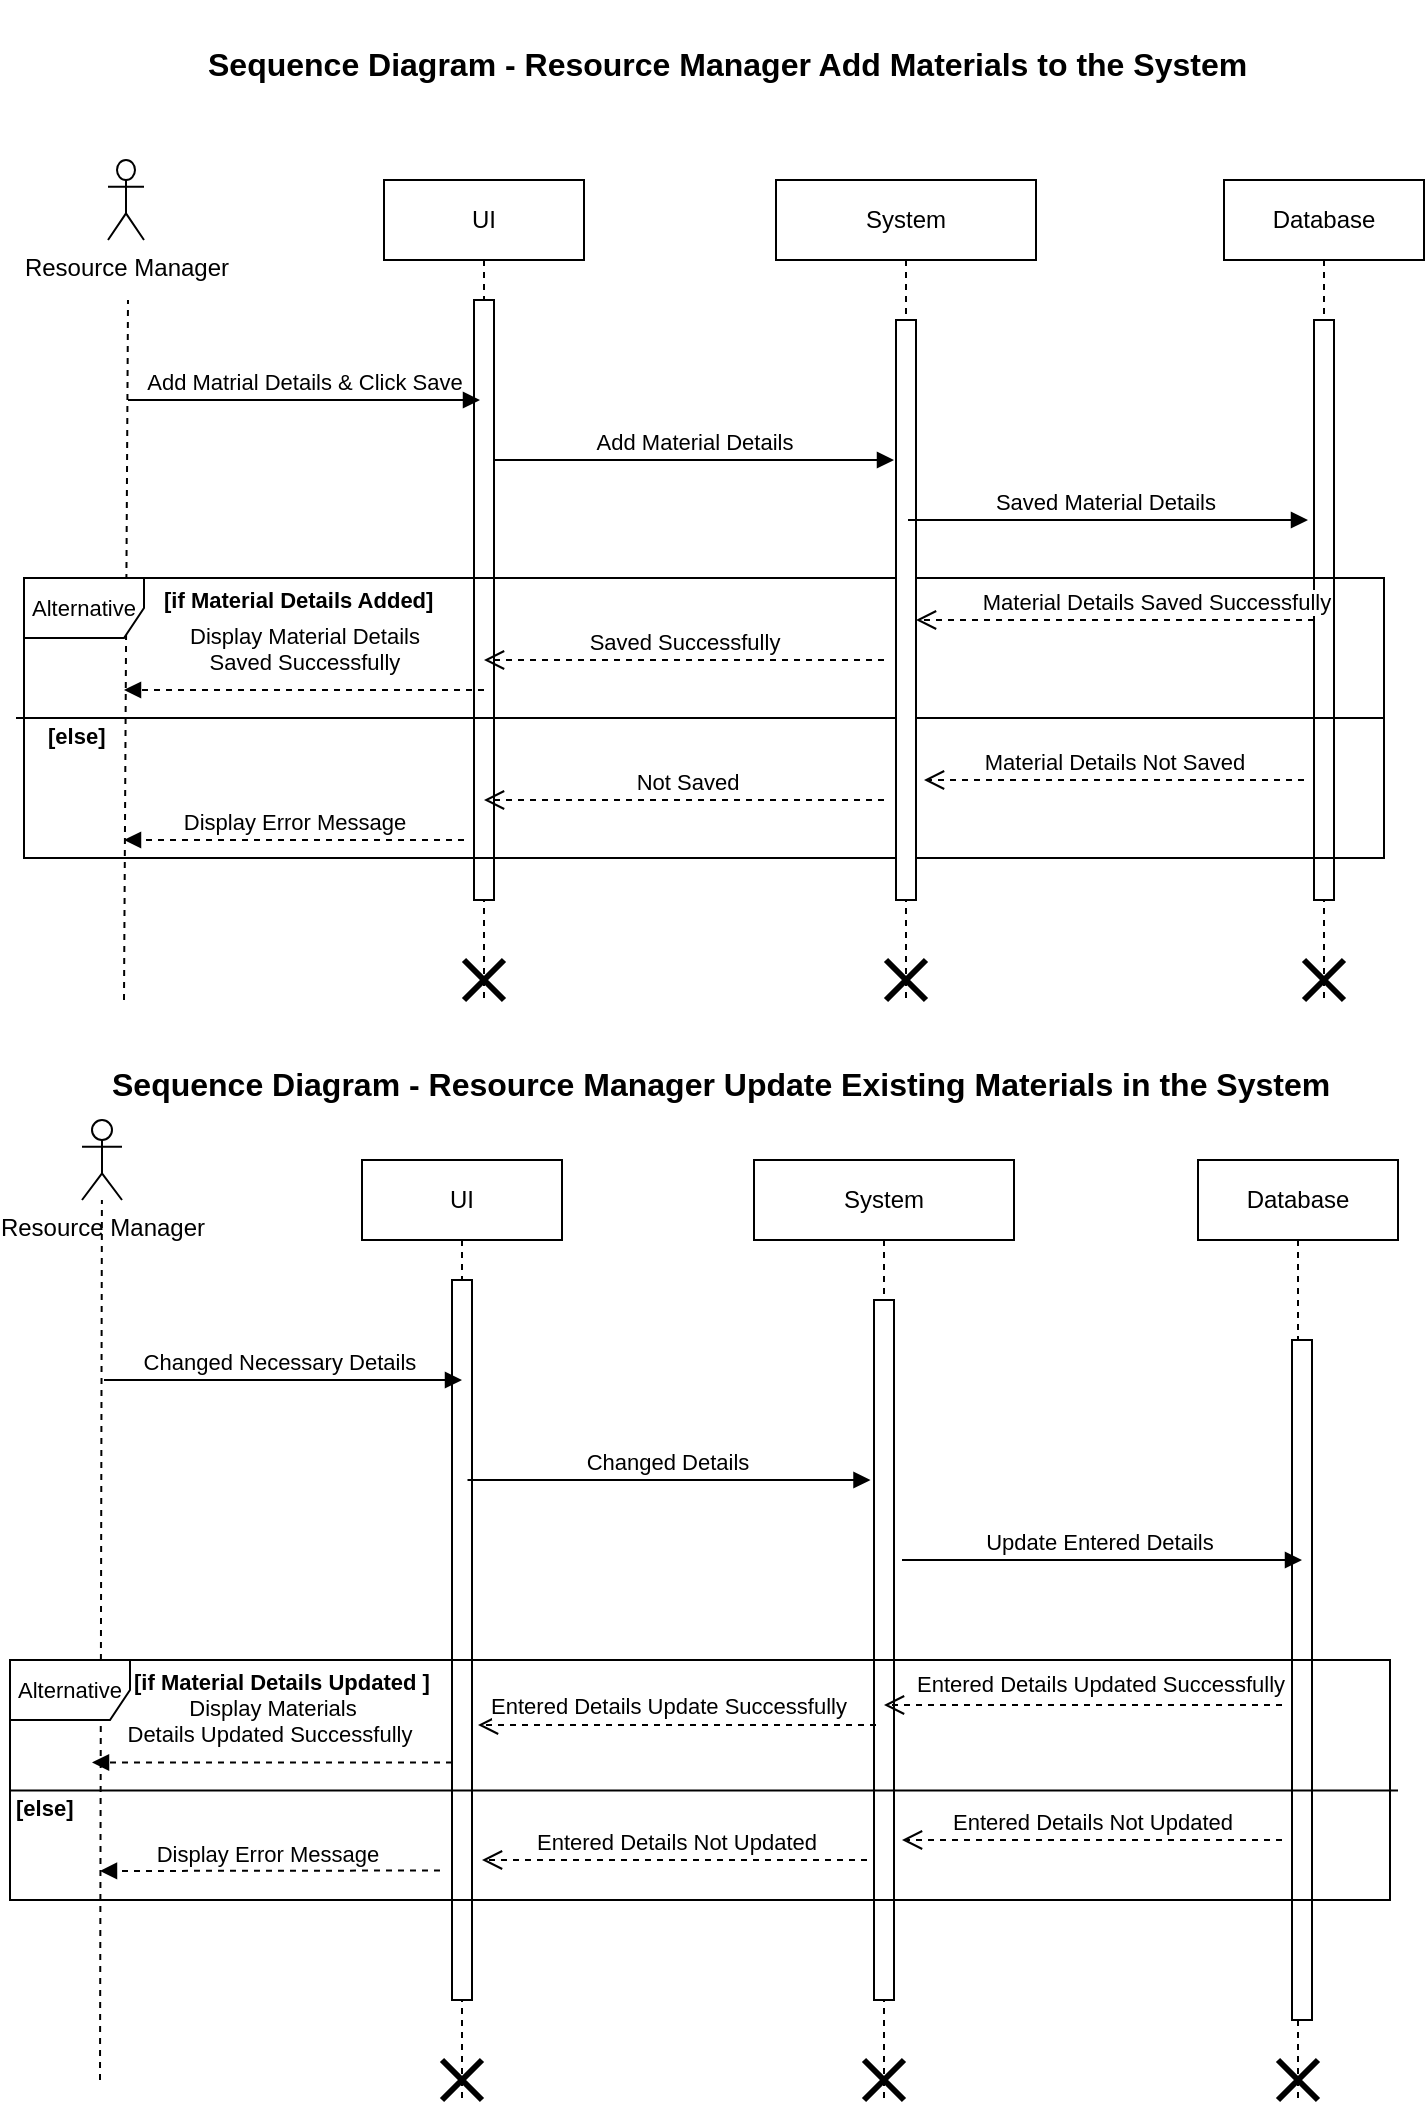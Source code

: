 <mxfile version="23.1.2" type="device" pages="3">
  <diagram id="kVXEcTwCpZRiXw2DHqvi" name="1">
    <mxGraphModel dx="1032" dy="580" grid="1" gridSize="10" guides="1" tooltips="1" connect="1" arrows="1" fold="1" page="1" pageScale="1" pageWidth="827" pageHeight="1169" math="0" shadow="0">
      <root>
        <mxCell id="0" />
        <mxCell id="1" parent="0" />
        <mxCell id="VRnNremDBHeNMVHFMF0Y-1" value="&lt;font style=&quot;font-size: 12px;&quot;&gt;UI&lt;/font&gt;" style="shape=umlLifeline;perimeter=lifelinePerimeter;whiteSpace=wrap;html=1;container=0;dropTarget=0;collapsible=0;recursiveResize=0;outlineConnect=0;portConstraint=eastwest;newEdgeStyle={&quot;edgeStyle&quot;:&quot;elbowEdgeStyle&quot;,&quot;elbow&quot;:&quot;vertical&quot;,&quot;curved&quot;:0,&quot;rounded&quot;:0};fontSize=11;" parent="1" vertex="1">
          <mxGeometry x="248" y="110" width="100" height="410" as="geometry" />
        </mxCell>
        <mxCell id="VRnNremDBHeNMVHFMF0Y-2" value="" style="html=1;points=[];perimeter=orthogonalPerimeter;outlineConnect=0;targetShapes=umlLifeline;portConstraint=eastwest;newEdgeStyle={&quot;edgeStyle&quot;:&quot;elbowEdgeStyle&quot;,&quot;elbow&quot;:&quot;vertical&quot;,&quot;curved&quot;:0,&quot;rounded&quot;:0};fontSize=11;" parent="VRnNremDBHeNMVHFMF0Y-1" vertex="1">
          <mxGeometry x="45" y="60" width="10" height="300" as="geometry" />
        </mxCell>
        <mxCell id="VRnNremDBHeNMVHFMF0Y-3" value="" style="shape=umlDestroy;whiteSpace=wrap;html=1;strokeWidth=3;targetShapes=umlLifeline;fontSize=11;" parent="VRnNremDBHeNMVHFMF0Y-1" vertex="1">
          <mxGeometry x="40" y="390" width="20" height="20" as="geometry" />
        </mxCell>
        <mxCell id="VRnNremDBHeNMVHFMF0Y-4" value="Database" style="shape=umlLifeline;perimeter=lifelinePerimeter;whiteSpace=wrap;html=1;container=0;dropTarget=0;collapsible=0;recursiveResize=0;outlineConnect=0;portConstraint=eastwest;newEdgeStyle={&quot;edgeStyle&quot;:&quot;elbowEdgeStyle&quot;,&quot;elbow&quot;:&quot;vertical&quot;,&quot;curved&quot;:0,&quot;rounded&quot;:0};fontSize=12;" parent="1" vertex="1">
          <mxGeometry x="668" y="110" width="100" height="410" as="geometry" />
        </mxCell>
        <mxCell id="VRnNremDBHeNMVHFMF0Y-5" value="" style="html=1;points=[];perimeter=orthogonalPerimeter;outlineConnect=0;targetShapes=umlLifeline;portConstraint=eastwest;newEdgeStyle={&quot;edgeStyle&quot;:&quot;elbowEdgeStyle&quot;,&quot;elbow&quot;:&quot;vertical&quot;,&quot;curved&quot;:0,&quot;rounded&quot;:0};fontSize=11;" parent="VRnNremDBHeNMVHFMF0Y-4" vertex="1">
          <mxGeometry x="45" y="70" width="10" height="290" as="geometry" />
        </mxCell>
        <mxCell id="VRnNremDBHeNMVHFMF0Y-6" value="" style="shape=umlDestroy;whiteSpace=wrap;html=1;strokeWidth=3;targetShapes=umlLifeline;fontSize=11;" parent="VRnNremDBHeNMVHFMF0Y-4" vertex="1">
          <mxGeometry x="40" y="390" width="20" height="20" as="geometry" />
        </mxCell>
        <mxCell id="VRnNremDBHeNMVHFMF0Y-7" value="Material Details Not Saved" style="html=1;verticalAlign=bottom;endArrow=open;dashed=1;endSize=8;edgeStyle=elbowEdgeStyle;elbow=vertical;curved=0;rounded=0;fontSize=11;" parent="1" edge="1">
          <mxGeometry x="-0.001" relative="1" as="geometry">
            <mxPoint x="518" y="410" as="targetPoint" />
            <Array as="points">
              <mxPoint x="568" y="410" />
              <mxPoint x="658" y="480" />
              <mxPoint x="638" y="470" />
              <mxPoint x="618" y="460" />
              <mxPoint x="598" y="450" />
              <mxPoint x="613" y="430" />
            </Array>
            <mxPoint as="offset" />
            <mxPoint x="708" y="410" as="sourcePoint" />
          </mxGeometry>
        </mxCell>
        <mxCell id="VRnNremDBHeNMVHFMF0Y-8" value="Material Details Saved Successfully" style="html=1;verticalAlign=bottom;endArrow=open;dashed=1;endSize=8;edgeStyle=elbowEdgeStyle;elbow=vertical;curved=0;rounded=0;fontSize=11;" parent="1" source="VRnNremDBHeNMVHFMF0Y-5" target="VRnNremDBHeNMVHFMF0Y-18" edge="1">
          <mxGeometry x="-0.206" relative="1" as="geometry">
            <mxPoint x="508" y="330" as="targetPoint" />
            <Array as="points">
              <mxPoint x="568" y="330" />
              <mxPoint x="608" y="370" />
              <mxPoint x="588" y="360" />
              <mxPoint x="598" y="360" />
            </Array>
            <mxPoint x="683" y="330" as="sourcePoint" />
            <mxPoint as="offset" />
          </mxGeometry>
        </mxCell>
        <mxCell id="VRnNremDBHeNMVHFMF0Y-9" value="" style="endArrow=none;dashed=1;html=1;rounded=0;fontSize=11;" parent="1" edge="1">
          <mxGeometry width="50" height="50" relative="1" as="geometry">
            <mxPoint x="118" y="520" as="sourcePoint" />
            <mxPoint x="120" y="170" as="targetPoint" />
          </mxGeometry>
        </mxCell>
        <mxCell id="VRnNremDBHeNMVHFMF0Y-10" value="Alternative" style="shape=umlFrame;whiteSpace=wrap;html=1;pointerEvents=0;fontSize=11;" parent="1" vertex="1">
          <mxGeometry x="68" y="309" width="680" height="140" as="geometry" />
        </mxCell>
        <mxCell id="VRnNremDBHeNMVHFMF0Y-11" value="" style="line;strokeWidth=1;fillColor=none;align=left;verticalAlign=middle;spacingTop=-1;spacingLeft=3;spacingRight=3;rotatable=0;labelPosition=right;points=[];portConstraint=eastwest;strokeColor=inherit;fontSize=11;" parent="1" vertex="1">
          <mxGeometry x="64" y="375" width="684" height="8" as="geometry" />
        </mxCell>
        <mxCell id="VRnNremDBHeNMVHFMF0Y-12" value="Display Material Details&lt;br style=&quot;font-size: 11px;&quot;&gt;Saved Successfully" style="html=1;verticalAlign=bottom;endArrow=block;edgeStyle=elbowEdgeStyle;elbow=vertical;curved=0;rounded=0;dashed=1;fontSize=11;" parent="1" edge="1">
          <mxGeometry y="-5" width="80" relative="1" as="geometry">
            <mxPoint x="298" y="365" as="sourcePoint" />
            <mxPoint x="118" y="365" as="targetPoint" />
            <Array as="points">
              <mxPoint x="223" y="365" />
            </Array>
            <mxPoint as="offset" />
          </mxGeometry>
        </mxCell>
        <mxCell id="VRnNremDBHeNMVHFMF0Y-13" value="Display Error Message" style="html=1;verticalAlign=bottom;endArrow=block;edgeStyle=elbowEdgeStyle;elbow=vertical;curved=0;rounded=0;dashed=1;fontSize=11;" parent="1" edge="1">
          <mxGeometry width="80" relative="1" as="geometry">
            <mxPoint x="288" y="440" as="sourcePoint" />
            <mxPoint x="118" y="440" as="targetPoint" />
            <mxPoint as="offset" />
          </mxGeometry>
        </mxCell>
        <mxCell id="VRnNremDBHeNMVHFMF0Y-14" value="&lt;b style=&quot;font-size: 11px;&quot;&gt;[if&amp;nbsp;&lt;/b&gt;&lt;span style=&quot;font-size: 11px;&quot;&gt;&lt;b style=&quot;font-size: 11px;&quot;&gt;Material&lt;/b&gt;&lt;/span&gt;&lt;b style=&quot;font-size: 11px;&quot;&gt;&amp;nbsp;Details Added]&lt;/b&gt;" style="text;html=1;strokeColor=none;fillColor=none;align=left;verticalAlign=middle;whiteSpace=wrap;rounded=0;fontSize=11;" parent="1" vertex="1">
          <mxGeometry x="136" y="308.75" width="154" height="22.5" as="geometry" />
        </mxCell>
        <mxCell id="VRnNremDBHeNMVHFMF0Y-15" value="&lt;font style=&quot;font-size: 11px;&quot;&gt;&lt;b style=&quot;font-size: 11px;&quot;&gt;[else]&lt;/b&gt;&lt;/font&gt;" style="text;html=1;strokeColor=none;fillColor=none;align=left;verticalAlign=middle;whiteSpace=wrap;rounded=0;fontSize=11;" parent="1" vertex="1">
          <mxGeometry x="78" y="383" width="80" height="10" as="geometry" />
        </mxCell>
        <mxCell id="VRnNremDBHeNMVHFMF0Y-16" value="&lt;font style=&quot;font-size: 12px;&quot;&gt;Resource Manager&lt;/font&gt;" style="shape=umlActor;verticalLabelPosition=bottom;verticalAlign=top;html=1;outlineConnect=0;fontSize=11;" parent="1" vertex="1">
          <mxGeometry x="110" y="100" width="18" height="40" as="geometry" />
        </mxCell>
        <mxCell id="VRnNremDBHeNMVHFMF0Y-17" value="&lt;font style=&quot;font-size: 12px;&quot;&gt;System&lt;/font&gt;" style="shape=umlLifeline;perimeter=lifelinePerimeter;whiteSpace=wrap;html=1;container=0;dropTarget=0;collapsible=0;recursiveResize=0;outlineConnect=0;portConstraint=eastwest;newEdgeStyle={&quot;edgeStyle&quot;:&quot;elbowEdgeStyle&quot;,&quot;elbow&quot;:&quot;vertical&quot;,&quot;curved&quot;:0,&quot;rounded&quot;:0};size=40;fontSize=11;" parent="1" vertex="1">
          <mxGeometry x="444" y="110" width="130" height="410" as="geometry" />
        </mxCell>
        <mxCell id="VRnNremDBHeNMVHFMF0Y-18" value="" style="html=1;points=[];perimeter=orthogonalPerimeter;outlineConnect=0;targetShapes=umlLifeline;portConstraint=eastwest;newEdgeStyle={&quot;edgeStyle&quot;:&quot;elbowEdgeStyle&quot;,&quot;elbow&quot;:&quot;vertical&quot;,&quot;curved&quot;:0,&quot;rounded&quot;:0};fontSize=11;" parent="VRnNremDBHeNMVHFMF0Y-17" vertex="1">
          <mxGeometry x="60" y="70" width="10" height="290" as="geometry" />
        </mxCell>
        <mxCell id="VRnNremDBHeNMVHFMF0Y-19" value="" style="shape=umlDestroy;whiteSpace=wrap;html=1;strokeWidth=3;targetShapes=umlLifeline;fontSize=11;" parent="VRnNremDBHeNMVHFMF0Y-17" vertex="1">
          <mxGeometry x="55" y="390" width="20" height="20" as="geometry" />
        </mxCell>
        <mxCell id="VRnNremDBHeNMVHFMF0Y-20" value="Saved Successfully" style="html=1;verticalAlign=bottom;endArrow=open;dashed=1;endSize=8;edgeStyle=elbowEdgeStyle;elbow=vertical;curved=0;rounded=0;fontSize=11;" parent="1" edge="1">
          <mxGeometry relative="1" as="geometry">
            <mxPoint x="298" y="350" as="targetPoint" />
            <Array as="points">
              <mxPoint x="363" y="350" />
              <mxPoint x="403" y="390" />
              <mxPoint x="383" y="380" />
              <mxPoint x="393" y="380" />
            </Array>
            <mxPoint x="498" y="350" as="sourcePoint" />
          </mxGeometry>
        </mxCell>
        <mxCell id="VRnNremDBHeNMVHFMF0Y-21" value="&amp;nbsp;Not Saved" style="html=1;verticalAlign=bottom;endArrow=open;dashed=1;endSize=8;edgeStyle=elbowEdgeStyle;elbow=vertical;curved=0;rounded=0;fontSize=11;" parent="1" edge="1">
          <mxGeometry relative="1" as="geometry">
            <mxPoint x="298" y="420" as="targetPoint" />
            <Array as="points">
              <mxPoint x="363" y="420" />
              <mxPoint x="403" y="460" />
              <mxPoint x="383" y="450" />
              <mxPoint x="393" y="450" />
            </Array>
            <mxPoint x="498" y="420" as="sourcePoint" />
          </mxGeometry>
        </mxCell>
        <mxCell id="VRnNremDBHeNMVHFMF0Y-25" value="Add Matrial Details &amp;amp; Click Save" style="html=1;verticalAlign=bottom;endArrow=block;edgeStyle=elbowEdgeStyle;elbow=vertical;curved=0;rounded=0;fontSize=11;" parent="1" edge="1">
          <mxGeometry width="80" relative="1" as="geometry">
            <mxPoint x="120" y="220" as="sourcePoint" />
            <mxPoint x="296" y="220" as="targetPoint" />
          </mxGeometry>
        </mxCell>
        <mxCell id="VRnNremDBHeNMVHFMF0Y-26" value="Add Material Details" style="html=1;verticalAlign=bottom;endArrow=block;edgeStyle=elbowEdgeStyle;elbow=vertical;curved=0;rounded=0;fontSize=11;" parent="1" edge="1">
          <mxGeometry width="80" relative="1" as="geometry">
            <mxPoint x="303" y="250" as="sourcePoint" />
            <mxPoint x="503" y="250" as="targetPoint" />
          </mxGeometry>
        </mxCell>
        <mxCell id="VRnNremDBHeNMVHFMF0Y-27" value="Saved Material Details&amp;nbsp;" style="html=1;verticalAlign=bottom;endArrow=block;edgeStyle=elbowEdgeStyle;elbow=vertical;curved=0;rounded=0;fontSize=11;" parent="1" edge="1">
          <mxGeometry width="80" relative="1" as="geometry">
            <mxPoint x="510" y="280" as="sourcePoint" />
            <mxPoint x="710" y="280" as="targetPoint" />
            <mxPoint as="offset" />
          </mxGeometry>
        </mxCell>
        <mxCell id="VRnNremDBHeNMVHFMF0Y-28" value="&lt;h2&gt;&lt;font style=&quot;font-size: 16px;&quot;&gt;Sequence Diagram - Resource Manager Add Materials to the System&amp;nbsp;&lt;/font&gt;&lt;/h2&gt;" style="text;whiteSpace=wrap;html=1;" parent="1" vertex="1">
          <mxGeometry x="158" y="20" width="549" height="40" as="geometry" />
        </mxCell>
        <mxCell id="VRnNremDBHeNMVHFMF0Y-29" value="UI" style="shape=umlLifeline;perimeter=lifelinePerimeter;whiteSpace=wrap;html=1;container=0;dropTarget=0;collapsible=0;recursiveResize=0;outlineConnect=0;portConstraint=eastwest;newEdgeStyle={&quot;edgeStyle&quot;:&quot;elbowEdgeStyle&quot;,&quot;elbow&quot;:&quot;vertical&quot;,&quot;curved&quot;:0,&quot;rounded&quot;:0};fontSize=12;" parent="1" vertex="1">
          <mxGeometry x="237" y="600" width="100" height="470" as="geometry" />
        </mxCell>
        <mxCell id="VRnNremDBHeNMVHFMF0Y-30" value="" style="html=1;points=[];perimeter=orthogonalPerimeter;outlineConnect=0;targetShapes=umlLifeline;portConstraint=eastwest;newEdgeStyle={&quot;edgeStyle&quot;:&quot;elbowEdgeStyle&quot;,&quot;elbow&quot;:&quot;vertical&quot;,&quot;curved&quot;:0,&quot;rounded&quot;:0};fontSize=11;" parent="VRnNremDBHeNMVHFMF0Y-29" vertex="1">
          <mxGeometry x="45" y="60" width="10" height="360" as="geometry" />
        </mxCell>
        <mxCell id="VRnNremDBHeNMVHFMF0Y-31" value="" style="shape=umlDestroy;whiteSpace=wrap;html=1;strokeWidth=3;targetShapes=umlLifeline;fontSize=11;" parent="VRnNremDBHeNMVHFMF0Y-29" vertex="1">
          <mxGeometry x="40" y="450" width="20" height="20" as="geometry" />
        </mxCell>
        <mxCell id="VRnNremDBHeNMVHFMF0Y-32" value="Database" style="shape=umlLifeline;perimeter=lifelinePerimeter;whiteSpace=wrap;html=1;container=0;dropTarget=0;collapsible=0;recursiveResize=0;outlineConnect=0;portConstraint=eastwest;newEdgeStyle={&quot;edgeStyle&quot;:&quot;elbowEdgeStyle&quot;,&quot;elbow&quot;:&quot;vertical&quot;,&quot;curved&quot;:0,&quot;rounded&quot;:0};fontSize=12;" parent="1" vertex="1">
          <mxGeometry x="655" y="600" width="100" height="470" as="geometry" />
        </mxCell>
        <mxCell id="VRnNremDBHeNMVHFMF0Y-33" value="" style="html=1;points=[];perimeter=orthogonalPerimeter;outlineConnect=0;targetShapes=umlLifeline;portConstraint=eastwest;newEdgeStyle={&quot;edgeStyle&quot;:&quot;elbowEdgeStyle&quot;,&quot;elbow&quot;:&quot;vertical&quot;,&quot;curved&quot;:0,&quot;rounded&quot;:0};fontSize=11;" parent="VRnNremDBHeNMVHFMF0Y-32" vertex="1">
          <mxGeometry x="47" y="90" width="10" height="340" as="geometry" />
        </mxCell>
        <mxCell id="VRnNremDBHeNMVHFMF0Y-34" value="" style="shape=umlDestroy;whiteSpace=wrap;html=1;strokeWidth=3;targetShapes=umlLifeline;fontSize=11;" parent="VRnNremDBHeNMVHFMF0Y-32" vertex="1">
          <mxGeometry x="40" y="450" width="20" height="20" as="geometry" />
        </mxCell>
        <mxCell id="VRnNremDBHeNMVHFMF0Y-35" value="" style="endArrow=none;dashed=1;html=1;rounded=0;fontSize=11;" parent="1" target="VRnNremDBHeNMVHFMF0Y-36" edge="1">
          <mxGeometry width="50" height="50" relative="1" as="geometry">
            <mxPoint x="106" y="1060" as="sourcePoint" />
            <mxPoint x="107" y="690" as="targetPoint" />
          </mxGeometry>
        </mxCell>
        <mxCell id="VRnNremDBHeNMVHFMF0Y-36" value="Resource Manager" style="shape=umlActor;verticalLabelPosition=bottom;verticalAlign=top;html=1;outlineConnect=0;fontSize=12;" parent="1" vertex="1">
          <mxGeometry x="97" y="580" width="20" height="40" as="geometry" />
        </mxCell>
        <mxCell id="VRnNremDBHeNMVHFMF0Y-37" value="System" style="shape=umlLifeline;perimeter=lifelinePerimeter;whiteSpace=wrap;html=1;container=0;dropTarget=0;collapsible=0;recursiveResize=0;outlineConnect=0;portConstraint=eastwest;newEdgeStyle={&quot;edgeStyle&quot;:&quot;elbowEdgeStyle&quot;,&quot;elbow&quot;:&quot;vertical&quot;,&quot;curved&quot;:0,&quot;rounded&quot;:0};size=40;fontSize=12;" parent="1" vertex="1">
          <mxGeometry x="433" y="600" width="130" height="470" as="geometry" />
        </mxCell>
        <mxCell id="VRnNremDBHeNMVHFMF0Y-38" value="" style="html=1;points=[];perimeter=orthogonalPerimeter;outlineConnect=0;targetShapes=umlLifeline;portConstraint=eastwest;newEdgeStyle={&quot;edgeStyle&quot;:&quot;elbowEdgeStyle&quot;,&quot;elbow&quot;:&quot;vertical&quot;,&quot;curved&quot;:0,&quot;rounded&quot;:0};fontSize=11;" parent="VRnNremDBHeNMVHFMF0Y-37" vertex="1">
          <mxGeometry x="60" y="70" width="10" height="350" as="geometry" />
        </mxCell>
        <mxCell id="VRnNremDBHeNMVHFMF0Y-39" value="" style="shape=umlDestroy;whiteSpace=wrap;html=1;strokeWidth=3;targetShapes=umlLifeline;fontSize=11;" parent="VRnNremDBHeNMVHFMF0Y-37" vertex="1">
          <mxGeometry x="55" y="450" width="20" height="20" as="geometry" />
        </mxCell>
        <mxCell id="VRnNremDBHeNMVHFMF0Y-57" value="Entered Details Not Updated" style="html=1;verticalAlign=bottom;endArrow=open;dashed=1;endSize=8;edgeStyle=elbowEdgeStyle;elbow=vertical;curved=0;rounded=0;fontSize=11;" parent="1" edge="1">
          <mxGeometry x="-0.001" relative="1" as="geometry">
            <mxPoint x="507" y="940" as="targetPoint" />
            <Array as="points">
              <mxPoint x="557" y="940" />
              <mxPoint x="647" y="1010" />
              <mxPoint x="627" y="1000" />
              <mxPoint x="607" y="990" />
              <mxPoint x="587" y="980" />
              <mxPoint x="602" y="960" />
            </Array>
            <mxPoint as="offset" />
            <mxPoint x="697" y="940" as="sourcePoint" />
          </mxGeometry>
        </mxCell>
        <mxCell id="VRnNremDBHeNMVHFMF0Y-58" value="" style="html=1;verticalAlign=bottom;endArrow=open;dashed=1;endSize=8;edgeStyle=elbowEdgeStyle;elbow=vertical;curved=0;rounded=0;fontSize=11;" parent="1" edge="1">
          <mxGeometry x="-0.206" relative="1" as="geometry">
            <mxPoint x="498" y="872.5" as="targetPoint" />
            <Array as="points">
              <mxPoint x="552" y="872.5" />
              <mxPoint x="592" y="912.5" />
              <mxPoint x="572" y="902.5" />
              <mxPoint x="582" y="902.5" />
            </Array>
            <mxPoint x="697" y="872.5" as="sourcePoint" />
            <mxPoint as="offset" />
          </mxGeometry>
        </mxCell>
        <mxCell id="VRnNremDBHeNMVHFMF0Y-59" value="Entered Details Updated Successfully" style="edgeLabel;html=1;align=center;verticalAlign=middle;resizable=0;points=[];fontSize=11;" parent="VRnNremDBHeNMVHFMF0Y-58" vertex="1" connectable="0">
          <mxGeometry x="-0.081" y="-3" relative="1" as="geometry">
            <mxPoint y="-8" as="offset" />
          </mxGeometry>
        </mxCell>
        <mxCell id="VRnNremDBHeNMVHFMF0Y-60" value="Alternative" style="shape=umlFrame;whiteSpace=wrap;html=1;pointerEvents=0;fontSize=11;" parent="1" vertex="1">
          <mxGeometry x="61" y="850" width="690" height="120" as="geometry" />
        </mxCell>
        <mxCell id="VRnNremDBHeNMVHFMF0Y-61" value="" style="line;strokeWidth=1;fillColor=none;align=left;verticalAlign=middle;spacingTop=-1;spacingLeft=3;spacingRight=3;rotatable=0;labelPosition=right;points=[];portConstraint=eastwest;strokeColor=inherit;fontSize=11;" parent="1" vertex="1">
          <mxGeometry x="61" y="911.25" width="694" height="8" as="geometry" />
        </mxCell>
        <mxCell id="VRnNremDBHeNMVHFMF0Y-62" value="Display Materials&lt;br style=&quot;font-size: 11px;&quot;&gt;Details Updated Successfully&amp;nbsp;" style="html=1;verticalAlign=bottom;endArrow=block;edgeStyle=elbowEdgeStyle;elbow=vertical;curved=0;rounded=0;dashed=1;fontSize=11;" parent="1" edge="1">
          <mxGeometry y="-5" width="80" relative="1" as="geometry">
            <mxPoint x="282" y="901.25" as="sourcePoint" />
            <mxPoint x="102" y="901.25" as="targetPoint" />
            <Array as="points">
              <mxPoint x="207" y="901.25" />
            </Array>
            <mxPoint as="offset" />
          </mxGeometry>
        </mxCell>
        <mxCell id="VRnNremDBHeNMVHFMF0Y-63" value="Display Error Message&amp;nbsp;" style="html=1;verticalAlign=bottom;endArrow=block;edgeStyle=elbowEdgeStyle;elbow=vertical;curved=0;rounded=0;dashed=1;fontSize=11;" parent="1" edge="1">
          <mxGeometry width="80" relative="1" as="geometry">
            <mxPoint x="276" y="955.25" as="sourcePoint" />
            <mxPoint x="106" y="955.25" as="targetPoint" />
            <mxPoint as="offset" />
          </mxGeometry>
        </mxCell>
        <mxCell id="VRnNremDBHeNMVHFMF0Y-64" value="&lt;span style=&quot;font-size: 11px;&quot;&gt;&lt;b style=&quot;font-size: 11px;&quot;&gt;[if Material Details Updated ]&lt;/b&gt;&lt;/span&gt;" style="text;html=1;strokeColor=none;fillColor=none;align=left;verticalAlign=middle;whiteSpace=wrap;rounded=0;fontSize=11;" parent="1" vertex="1">
          <mxGeometry x="121" y="850" width="169" height="22.5" as="geometry" />
        </mxCell>
        <mxCell id="VRnNremDBHeNMVHFMF0Y-65" value="&lt;font style=&quot;font-size: 11px;&quot;&gt;&lt;b style=&quot;font-size: 11px;&quot;&gt;[else]&lt;/b&gt;&lt;/font&gt;" style="text;html=1;strokeColor=none;fillColor=none;align=left;verticalAlign=middle;whiteSpace=wrap;rounded=0;fontSize=11;" parent="1" vertex="1">
          <mxGeometry x="62" y="919.25" width="80" height="10" as="geometry" />
        </mxCell>
        <mxCell id="VRnNremDBHeNMVHFMF0Y-66" value="Changed Necessary Details&amp;nbsp;" style="html=1;verticalAlign=bottom;endArrow=block;edgeStyle=elbowEdgeStyle;elbow=vertical;curved=0;rounded=0;fontSize=11;" parent="1" edge="1">
          <mxGeometry width="80" relative="1" as="geometry">
            <mxPoint x="109" y="710" as="sourcePoint" />
            <mxPoint x="287" y="710" as="targetPoint" />
            <Array as="points">
              <mxPoint x="108" y="710" />
            </Array>
          </mxGeometry>
        </mxCell>
        <mxCell id="VRnNremDBHeNMVHFMF0Y-67" value="Changed Details&amp;nbsp;" style="html=1;verticalAlign=bottom;endArrow=block;edgeStyle=elbowEdgeStyle;elbow=vertical;curved=0;rounded=0;fontSize=11;" parent="1" edge="1">
          <mxGeometry width="80" relative="1" as="geometry">
            <mxPoint x="289.75" y="760" as="sourcePoint" />
            <mxPoint x="491.25" y="760" as="targetPoint" />
            <Array as="points" />
          </mxGeometry>
        </mxCell>
        <mxCell id="VRnNremDBHeNMVHFMF0Y-68" value="Update Entered Details&amp;nbsp;" style="html=1;verticalAlign=bottom;endArrow=block;edgeStyle=elbowEdgeStyle;elbow=vertical;curved=0;rounded=0;fontSize=11;" parent="1" edge="1">
          <mxGeometry width="80" relative="1" as="geometry">
            <mxPoint x="507" y="800" as="sourcePoint" />
            <mxPoint x="707" y="800" as="targetPoint" />
            <Array as="points" />
          </mxGeometry>
        </mxCell>
        <mxCell id="VRnNremDBHeNMVHFMF0Y-69" value="" style="html=1;verticalAlign=bottom;endArrow=open;dashed=1;endSize=8;edgeStyle=elbowEdgeStyle;elbow=vertical;curved=0;rounded=0;fontSize=11;" parent="1" edge="1">
          <mxGeometry x="-0.206" relative="1" as="geometry">
            <mxPoint x="295" y="882.5" as="targetPoint" />
            <Array as="points">
              <mxPoint x="349" y="882.5" />
              <mxPoint x="389" y="922.5" />
              <mxPoint x="369" y="912.5" />
              <mxPoint x="379" y="912.5" />
            </Array>
            <mxPoint x="494" y="882.5" as="sourcePoint" />
            <mxPoint as="offset" />
          </mxGeometry>
        </mxCell>
        <mxCell id="VRnNremDBHeNMVHFMF0Y-70" value="Entered Details Update Successfully" style="edgeLabel;html=1;align=center;verticalAlign=middle;resizable=0;points=[];fontSize=11;" parent="VRnNremDBHeNMVHFMF0Y-69" vertex="1" connectable="0">
          <mxGeometry x="-0.081" y="-3" relative="1" as="geometry">
            <mxPoint x="-13" y="-7" as="offset" />
          </mxGeometry>
        </mxCell>
        <mxCell id="VRnNremDBHeNMVHFMF0Y-71" value="Entered Details Not Updated" style="html=1;verticalAlign=bottom;endArrow=open;dashed=1;endSize=8;edgeStyle=elbowEdgeStyle;elbow=vertical;curved=0;rounded=0;fontSize=11;" parent="1" edge="1">
          <mxGeometry x="-0.001" relative="1" as="geometry">
            <mxPoint x="297" y="950" as="targetPoint" />
            <Array as="points">
              <mxPoint x="349.5" y="950" />
              <mxPoint x="439.5" y="1020" />
              <mxPoint x="419.5" y="1010" />
              <mxPoint x="399.5" y="1000" />
              <mxPoint x="379.5" y="990" />
              <mxPoint x="394.5" y="970" />
            </Array>
            <mxPoint as="offset" />
            <mxPoint x="489.5" y="950" as="sourcePoint" />
          </mxGeometry>
        </mxCell>
        <mxCell id="ye6iTWmXx9Zv13L8eZRG-1" value="&lt;h2 style=&quot;&quot;&gt;&lt;font style=&quot;font-size: 16px;&quot;&gt;Sequence Diagram - Resource Manager Update Existing Materials in the System&amp;nbsp;&lt;/font&gt;&lt;/h2&gt;" style="text;whiteSpace=wrap;html=1;fontSize=12;" parent="1" vertex="1">
          <mxGeometry x="110" y="530" width="627.5" height="40" as="geometry" />
        </mxCell>
      </root>
    </mxGraphModel>
  </diagram>
  <diagram name="2" id="ytgnwijj6vHPfo-OVflA">
    <mxGraphModel dx="1032" dy="580" grid="1" gridSize="10" guides="1" tooltips="1" connect="1" arrows="1" fold="1" page="1" pageScale="1" pageWidth="827" pageHeight="1169" math="0" shadow="0">
      <root>
        <mxCell id="9OIzMS0RnzyLxtHH9ZPI-0" />
        <mxCell id="9OIzMS0RnzyLxtHH9ZPI-1" parent="9OIzMS0RnzyLxtHH9ZPI-0" />
        <mxCell id="9OIzMS0RnzyLxtHH9ZPI-2" value="UI" style="shape=umlLifeline;perimeter=lifelinePerimeter;whiteSpace=wrap;html=1;container=0;dropTarget=0;collapsible=0;recursiveResize=0;outlineConnect=0;portConstraint=eastwest;newEdgeStyle={&quot;edgeStyle&quot;:&quot;elbowEdgeStyle&quot;,&quot;elbow&quot;:&quot;vertical&quot;,&quot;curved&quot;:0,&quot;rounded&quot;:0};fontSize=12;" parent="9OIzMS0RnzyLxtHH9ZPI-1" vertex="1">
          <mxGeometry x="248" y="110" width="100" height="410" as="geometry" />
        </mxCell>
        <mxCell id="9OIzMS0RnzyLxtHH9ZPI-3" value="" style="html=1;points=[];perimeter=orthogonalPerimeter;outlineConnect=0;targetShapes=umlLifeline;portConstraint=eastwest;newEdgeStyle={&quot;edgeStyle&quot;:&quot;elbowEdgeStyle&quot;,&quot;elbow&quot;:&quot;vertical&quot;,&quot;curved&quot;:0,&quot;rounded&quot;:0};fontSize=11;" parent="9OIzMS0RnzyLxtHH9ZPI-2" vertex="1">
          <mxGeometry x="45" y="60" width="10" height="300" as="geometry" />
        </mxCell>
        <mxCell id="9OIzMS0RnzyLxtHH9ZPI-4" value="" style="shape=umlDestroy;whiteSpace=wrap;html=1;strokeWidth=3;targetShapes=umlLifeline;fontSize=11;" parent="9OIzMS0RnzyLxtHH9ZPI-2" vertex="1">
          <mxGeometry x="40" y="390" width="20" height="20" as="geometry" />
        </mxCell>
        <mxCell id="9OIzMS0RnzyLxtHH9ZPI-5" value="Database" style="shape=umlLifeline;perimeter=lifelinePerimeter;whiteSpace=wrap;html=1;container=0;dropTarget=0;collapsible=0;recursiveResize=0;outlineConnect=0;portConstraint=eastwest;newEdgeStyle={&quot;edgeStyle&quot;:&quot;elbowEdgeStyle&quot;,&quot;elbow&quot;:&quot;vertical&quot;,&quot;curved&quot;:0,&quot;rounded&quot;:0};fontSize=12;" parent="9OIzMS0RnzyLxtHH9ZPI-1" vertex="1">
          <mxGeometry x="668" y="110" width="100" height="410" as="geometry" />
        </mxCell>
        <mxCell id="9OIzMS0RnzyLxtHH9ZPI-6" value="" style="html=1;points=[];perimeter=orthogonalPerimeter;outlineConnect=0;targetShapes=umlLifeline;portConstraint=eastwest;newEdgeStyle={&quot;edgeStyle&quot;:&quot;elbowEdgeStyle&quot;,&quot;elbow&quot;:&quot;vertical&quot;,&quot;curved&quot;:0,&quot;rounded&quot;:0};fontSize=11;" parent="9OIzMS0RnzyLxtHH9ZPI-5" vertex="1">
          <mxGeometry x="45" y="70" width="10" height="290" as="geometry" />
        </mxCell>
        <mxCell id="9OIzMS0RnzyLxtHH9ZPI-7" value="" style="shape=umlDestroy;whiteSpace=wrap;html=1;strokeWidth=3;targetShapes=umlLifeline;fontSize=11;" parent="9OIzMS0RnzyLxtHH9ZPI-5" vertex="1">
          <mxGeometry x="40" y="390" width="20" height="20" as="geometry" />
        </mxCell>
        <mxCell id="9OIzMS0RnzyLxtHH9ZPI-8" value="Employee&amp;nbsp;Details Not Saved&amp;nbsp;" style="html=1;verticalAlign=bottom;endArrow=open;dashed=1;endSize=8;edgeStyle=elbowEdgeStyle;elbow=vertical;curved=0;rounded=0;fontSize=11;" parent="9OIzMS0RnzyLxtHH9ZPI-1" edge="1">
          <mxGeometry x="-0.001" relative="1" as="geometry">
            <mxPoint x="518" y="410" as="targetPoint" />
            <Array as="points">
              <mxPoint x="568" y="410" />
              <mxPoint x="658" y="480" />
              <mxPoint x="638" y="470" />
              <mxPoint x="618" y="460" />
              <mxPoint x="598" y="450" />
              <mxPoint x="613" y="430" />
            </Array>
            <mxPoint as="offset" />
            <mxPoint x="708" y="410" as="sourcePoint" />
          </mxGeometry>
        </mxCell>
        <mxCell id="9OIzMS0RnzyLxtHH9ZPI-9" value="Employee Details Saved Successfully" style="html=1;verticalAlign=bottom;endArrow=open;dashed=1;endSize=8;edgeStyle=elbowEdgeStyle;elbow=vertical;curved=0;rounded=0;fontSize=11;" parent="9OIzMS0RnzyLxtHH9ZPI-1" source="9OIzMS0RnzyLxtHH9ZPI-6" target="9OIzMS0RnzyLxtHH9ZPI-19" edge="1">
          <mxGeometry x="-0.065" relative="1" as="geometry">
            <mxPoint x="508" y="330" as="targetPoint" />
            <Array as="points">
              <mxPoint x="568" y="330" />
              <mxPoint x="608" y="370" />
              <mxPoint x="588" y="360" />
              <mxPoint x="598" y="360" />
            </Array>
            <mxPoint x="683" y="330" as="sourcePoint" />
            <mxPoint as="offset" />
          </mxGeometry>
        </mxCell>
        <mxCell id="9OIzMS0RnzyLxtHH9ZPI-10" value="" style="endArrow=none;dashed=1;html=1;rounded=0;fontSize=11;" parent="9OIzMS0RnzyLxtHH9ZPI-1" edge="1">
          <mxGeometry width="50" height="50" relative="1" as="geometry">
            <mxPoint x="118" y="520" as="sourcePoint" />
            <mxPoint x="120" y="170" as="targetPoint" />
          </mxGeometry>
        </mxCell>
        <mxCell id="9OIzMS0RnzyLxtHH9ZPI-11" value="Alternative" style="shape=umlFrame;whiteSpace=wrap;html=1;pointerEvents=0;fontSize=11;" parent="9OIzMS0RnzyLxtHH9ZPI-1" vertex="1">
          <mxGeometry x="68" y="309" width="680" height="140" as="geometry" />
        </mxCell>
        <mxCell id="9OIzMS0RnzyLxtHH9ZPI-12" value="" style="line;strokeWidth=1;fillColor=none;align=left;verticalAlign=middle;spacingTop=-1;spacingLeft=3;spacingRight=3;rotatable=0;labelPosition=right;points=[];portConstraint=eastwest;strokeColor=inherit;fontSize=11;" parent="9OIzMS0RnzyLxtHH9ZPI-1" vertex="1">
          <mxGeometry x="64" y="375" width="684" height="8" as="geometry" />
        </mxCell>
        <mxCell id="9OIzMS0RnzyLxtHH9ZPI-13" value="Display Employee&amp;nbsp;Details&lt;br style=&quot;font-size: 11px;&quot;&gt;Saved Successfully" style="html=1;verticalAlign=bottom;endArrow=block;edgeStyle=elbowEdgeStyle;elbow=vertical;curved=0;rounded=0;dashed=1;fontSize=11;" parent="9OIzMS0RnzyLxtHH9ZPI-1" edge="1">
          <mxGeometry y="-5" width="80" relative="1" as="geometry">
            <mxPoint x="298" y="365" as="sourcePoint" />
            <mxPoint x="118" y="365" as="targetPoint" />
            <Array as="points">
              <mxPoint x="223" y="365" />
            </Array>
            <mxPoint as="offset" />
          </mxGeometry>
        </mxCell>
        <mxCell id="9OIzMS0RnzyLxtHH9ZPI-14" value="Display Error Message" style="html=1;verticalAlign=bottom;endArrow=block;edgeStyle=elbowEdgeStyle;elbow=vertical;curved=0;rounded=0;dashed=1;fontSize=11;" parent="9OIzMS0RnzyLxtHH9ZPI-1" edge="1">
          <mxGeometry width="80" relative="1" as="geometry">
            <mxPoint x="288" y="440" as="sourcePoint" />
            <mxPoint x="118" y="440" as="targetPoint" />
            <mxPoint as="offset" />
          </mxGeometry>
        </mxCell>
        <mxCell id="9OIzMS0RnzyLxtHH9ZPI-15" value="&lt;font style=&quot;font-size: 11px;&quot;&gt;&lt;b style=&quot;font-size: 11px;&quot;&gt;[if&amp;nbsp;&lt;/b&gt;Employee&lt;b style=&quot;font-size: 11px;&quot;&gt;&amp;nbsp;Details Added]&lt;/b&gt;&lt;/font&gt;" style="text;html=1;strokeColor=none;fillColor=none;align=left;verticalAlign=middle;whiteSpace=wrap;rounded=0;fontSize=11;" parent="9OIzMS0RnzyLxtHH9ZPI-1" vertex="1">
          <mxGeometry x="136" y="308.75" width="164" height="22.5" as="geometry" />
        </mxCell>
        <mxCell id="9OIzMS0RnzyLxtHH9ZPI-16" value="&lt;font style=&quot;font-size: 11px;&quot;&gt;&lt;b style=&quot;font-size: 11px;&quot;&gt;[else]&lt;/b&gt;&lt;/font&gt;" style="text;html=1;strokeColor=none;fillColor=none;align=left;verticalAlign=middle;whiteSpace=wrap;rounded=0;fontSize=11;" parent="9OIzMS0RnzyLxtHH9ZPI-1" vertex="1">
          <mxGeometry x="78" y="383" width="80" height="10" as="geometry" />
        </mxCell>
        <mxCell id="9OIzMS0RnzyLxtHH9ZPI-17" value="Resource Manager" style="shape=umlActor;verticalLabelPosition=bottom;verticalAlign=top;html=1;outlineConnect=0;fontSize=12;" parent="9OIzMS0RnzyLxtHH9ZPI-1" vertex="1">
          <mxGeometry x="110" y="100" width="18" height="40" as="geometry" />
        </mxCell>
        <mxCell id="9OIzMS0RnzyLxtHH9ZPI-18" value="System" style="shape=umlLifeline;perimeter=lifelinePerimeter;whiteSpace=wrap;html=1;container=0;dropTarget=0;collapsible=0;recursiveResize=0;outlineConnect=0;portConstraint=eastwest;newEdgeStyle={&quot;edgeStyle&quot;:&quot;elbowEdgeStyle&quot;,&quot;elbow&quot;:&quot;vertical&quot;,&quot;curved&quot;:0,&quot;rounded&quot;:0};size=40;fontSize=12;" parent="9OIzMS0RnzyLxtHH9ZPI-1" vertex="1">
          <mxGeometry x="444" y="110" width="130" height="410" as="geometry" />
        </mxCell>
        <mxCell id="9OIzMS0RnzyLxtHH9ZPI-19" value="" style="html=1;points=[];perimeter=orthogonalPerimeter;outlineConnect=0;targetShapes=umlLifeline;portConstraint=eastwest;newEdgeStyle={&quot;edgeStyle&quot;:&quot;elbowEdgeStyle&quot;,&quot;elbow&quot;:&quot;vertical&quot;,&quot;curved&quot;:0,&quot;rounded&quot;:0};fontSize=11;" parent="9OIzMS0RnzyLxtHH9ZPI-18" vertex="1">
          <mxGeometry x="60" y="70" width="10" height="290" as="geometry" />
        </mxCell>
        <mxCell id="9OIzMS0RnzyLxtHH9ZPI-20" value="" style="shape=umlDestroy;whiteSpace=wrap;html=1;strokeWidth=3;targetShapes=umlLifeline;fontSize=11;" parent="9OIzMS0RnzyLxtHH9ZPI-18" vertex="1">
          <mxGeometry x="55" y="390" width="20" height="20" as="geometry" />
        </mxCell>
        <mxCell id="9OIzMS0RnzyLxtHH9ZPI-21" value="Saved Successfully" style="html=1;verticalAlign=bottom;endArrow=open;dashed=1;endSize=8;edgeStyle=elbowEdgeStyle;elbow=vertical;curved=0;rounded=0;fontSize=11;" parent="9OIzMS0RnzyLxtHH9ZPI-1" edge="1">
          <mxGeometry relative="1" as="geometry">
            <mxPoint x="298" y="350" as="targetPoint" />
            <Array as="points">
              <mxPoint x="363" y="350" />
              <mxPoint x="403" y="390" />
              <mxPoint x="383" y="380" />
              <mxPoint x="393" y="380" />
            </Array>
            <mxPoint x="498" y="350" as="sourcePoint" />
          </mxGeometry>
        </mxCell>
        <mxCell id="9OIzMS0RnzyLxtHH9ZPI-22" value="Saved Not Saved" style="html=1;verticalAlign=bottom;endArrow=open;dashed=1;endSize=8;edgeStyle=elbowEdgeStyle;elbow=vertical;curved=0;rounded=0;fontSize=11;" parent="9OIzMS0RnzyLxtHH9ZPI-1" edge="1">
          <mxGeometry relative="1" as="geometry">
            <mxPoint x="298" y="420" as="targetPoint" />
            <Array as="points">
              <mxPoint x="363" y="420" />
              <mxPoint x="403" y="460" />
              <mxPoint x="383" y="450" />
              <mxPoint x="393" y="450" />
            </Array>
            <mxPoint x="498" y="420" as="sourcePoint" />
            <mxPoint as="offset" />
          </mxGeometry>
        </mxCell>
        <mxCell id="9OIzMS0RnzyLxtHH9ZPI-23" value="Add Employee Details &amp;amp; Click Save" style="html=1;verticalAlign=bottom;endArrow=block;edgeStyle=elbowEdgeStyle;elbow=vertical;curved=0;rounded=0;fontSize=11;" parent="9OIzMS0RnzyLxtHH9ZPI-1" edge="1">
          <mxGeometry width="80" relative="1" as="geometry">
            <mxPoint x="120" y="220" as="sourcePoint" />
            <mxPoint x="296" y="220" as="targetPoint" />
          </mxGeometry>
        </mxCell>
        <mxCell id="9OIzMS0RnzyLxtHH9ZPI-24" value="Add Employee Details" style="html=1;verticalAlign=bottom;endArrow=block;edgeStyle=elbowEdgeStyle;elbow=vertical;curved=0;rounded=0;fontSize=11;" parent="9OIzMS0RnzyLxtHH9ZPI-1" edge="1">
          <mxGeometry width="80" relative="1" as="geometry">
            <mxPoint x="303" y="250" as="sourcePoint" />
            <mxPoint x="503" y="250" as="targetPoint" />
          </mxGeometry>
        </mxCell>
        <mxCell id="9OIzMS0RnzyLxtHH9ZPI-25" value="Saved Employee&amp;nbsp;Details&amp;nbsp;" style="html=1;verticalAlign=bottom;endArrow=block;edgeStyle=elbowEdgeStyle;elbow=vertical;curved=0;rounded=0;fontSize=11;" parent="9OIzMS0RnzyLxtHH9ZPI-1" edge="1">
          <mxGeometry width="80" relative="1" as="geometry">
            <mxPoint x="510" y="280" as="sourcePoint" />
            <mxPoint x="710" y="280" as="targetPoint" />
            <mxPoint as="offset" />
          </mxGeometry>
        </mxCell>
        <mxCell id="9OIzMS0RnzyLxtHH9ZPI-26" value="&lt;h2&gt;&lt;font style=&quot;font-size: 16px;&quot;&gt;Sequence Diagram - Resource Manager Add Employees to the System&amp;nbsp;&lt;/font&gt;&lt;/h2&gt;" style="text;whiteSpace=wrap;html=1;" parent="9OIzMS0RnzyLxtHH9ZPI-1" vertex="1">
          <mxGeometry x="158" y="20" width="549" height="40" as="geometry" />
        </mxCell>
        <mxCell id="9OIzMS0RnzyLxtHH9ZPI-27" value="UI" style="shape=umlLifeline;perimeter=lifelinePerimeter;whiteSpace=wrap;html=1;container=0;dropTarget=0;collapsible=0;recursiveResize=0;outlineConnect=0;portConstraint=eastwest;newEdgeStyle={&quot;edgeStyle&quot;:&quot;elbowEdgeStyle&quot;,&quot;elbow&quot;:&quot;vertical&quot;,&quot;curved&quot;:0,&quot;rounded&quot;:0};fontSize=12;" parent="9OIzMS0RnzyLxtHH9ZPI-1" vertex="1">
          <mxGeometry x="237" y="600" width="100" height="470" as="geometry" />
        </mxCell>
        <mxCell id="9OIzMS0RnzyLxtHH9ZPI-28" value="" style="html=1;points=[];perimeter=orthogonalPerimeter;outlineConnect=0;targetShapes=umlLifeline;portConstraint=eastwest;newEdgeStyle={&quot;edgeStyle&quot;:&quot;elbowEdgeStyle&quot;,&quot;elbow&quot;:&quot;vertical&quot;,&quot;curved&quot;:0,&quot;rounded&quot;:0};fontSize=11;" parent="9OIzMS0RnzyLxtHH9ZPI-27" vertex="1">
          <mxGeometry x="45" y="60" width="10" height="360" as="geometry" />
        </mxCell>
        <mxCell id="9OIzMS0RnzyLxtHH9ZPI-29" value="" style="shape=umlDestroy;whiteSpace=wrap;html=1;strokeWidth=3;targetShapes=umlLifeline;fontSize=12;" parent="9OIzMS0RnzyLxtHH9ZPI-27" vertex="1">
          <mxGeometry x="40" y="450" width="20" height="20" as="geometry" />
        </mxCell>
        <mxCell id="9OIzMS0RnzyLxtHH9ZPI-30" value="Database" style="shape=umlLifeline;perimeter=lifelinePerimeter;whiteSpace=wrap;html=1;container=0;dropTarget=0;collapsible=0;recursiveResize=0;outlineConnect=0;portConstraint=eastwest;newEdgeStyle={&quot;edgeStyle&quot;:&quot;elbowEdgeStyle&quot;,&quot;elbow&quot;:&quot;vertical&quot;,&quot;curved&quot;:0,&quot;rounded&quot;:0};fontSize=12;" parent="9OIzMS0RnzyLxtHH9ZPI-1" vertex="1">
          <mxGeometry x="655" y="600" width="100" height="470" as="geometry" />
        </mxCell>
        <mxCell id="9OIzMS0RnzyLxtHH9ZPI-31" value="" style="html=1;points=[];perimeter=orthogonalPerimeter;outlineConnect=0;targetShapes=umlLifeline;portConstraint=eastwest;newEdgeStyle={&quot;edgeStyle&quot;:&quot;elbowEdgeStyle&quot;,&quot;elbow&quot;:&quot;vertical&quot;,&quot;curved&quot;:0,&quot;rounded&quot;:0};fontSize=11;" parent="9OIzMS0RnzyLxtHH9ZPI-30" vertex="1">
          <mxGeometry x="47" y="90" width="10" height="340" as="geometry" />
        </mxCell>
        <mxCell id="9OIzMS0RnzyLxtHH9ZPI-32" value="" style="shape=umlDestroy;whiteSpace=wrap;html=1;strokeWidth=3;targetShapes=umlLifeline;fontSize=12;" parent="9OIzMS0RnzyLxtHH9ZPI-30" vertex="1">
          <mxGeometry x="40" y="450" width="20" height="20" as="geometry" />
        </mxCell>
        <mxCell id="9OIzMS0RnzyLxtHH9ZPI-33" value="" style="endArrow=none;dashed=1;html=1;rounded=0;fontSize=11;" parent="9OIzMS0RnzyLxtHH9ZPI-1" target="9OIzMS0RnzyLxtHH9ZPI-34" edge="1">
          <mxGeometry width="50" height="50" relative="1" as="geometry">
            <mxPoint x="106" y="1060" as="sourcePoint" />
            <mxPoint x="107" y="690" as="targetPoint" />
          </mxGeometry>
        </mxCell>
        <mxCell id="9OIzMS0RnzyLxtHH9ZPI-34" value="Resource Manager" style="shape=umlActor;verticalLabelPosition=bottom;verticalAlign=top;html=1;outlineConnect=0;fontSize=12;" parent="9OIzMS0RnzyLxtHH9ZPI-1" vertex="1">
          <mxGeometry x="97" y="580" width="20" height="40" as="geometry" />
        </mxCell>
        <mxCell id="9OIzMS0RnzyLxtHH9ZPI-35" value="System" style="shape=umlLifeline;perimeter=lifelinePerimeter;whiteSpace=wrap;html=1;container=0;dropTarget=0;collapsible=0;recursiveResize=0;outlineConnect=0;portConstraint=eastwest;newEdgeStyle={&quot;edgeStyle&quot;:&quot;elbowEdgeStyle&quot;,&quot;elbow&quot;:&quot;vertical&quot;,&quot;curved&quot;:0,&quot;rounded&quot;:0};size=40;fontSize=12;" parent="9OIzMS0RnzyLxtHH9ZPI-1" vertex="1">
          <mxGeometry x="433" y="600" width="130" height="470" as="geometry" />
        </mxCell>
        <mxCell id="9OIzMS0RnzyLxtHH9ZPI-36" value="" style="html=1;points=[];perimeter=orthogonalPerimeter;outlineConnect=0;targetShapes=umlLifeline;portConstraint=eastwest;newEdgeStyle={&quot;edgeStyle&quot;:&quot;elbowEdgeStyle&quot;,&quot;elbow&quot;:&quot;vertical&quot;,&quot;curved&quot;:0,&quot;rounded&quot;:0};fontSize=11;" parent="9OIzMS0RnzyLxtHH9ZPI-35" vertex="1">
          <mxGeometry x="60" y="70" width="10" height="350" as="geometry" />
        </mxCell>
        <mxCell id="9OIzMS0RnzyLxtHH9ZPI-37" value="" style="shape=umlDestroy;whiteSpace=wrap;html=1;strokeWidth=3;targetShapes=umlLifeline;fontSize=12;" parent="9OIzMS0RnzyLxtHH9ZPI-35" vertex="1">
          <mxGeometry x="55" y="450" width="20" height="20" as="geometry" />
        </mxCell>
        <mxCell id="9OIzMS0RnzyLxtHH9ZPI-38" value="Entered Details Not Updated" style="html=1;verticalAlign=bottom;endArrow=open;dashed=1;endSize=8;edgeStyle=elbowEdgeStyle;elbow=vertical;curved=0;rounded=0;fontSize=11;" parent="9OIzMS0RnzyLxtHH9ZPI-1" edge="1">
          <mxGeometry x="-0.001" relative="1" as="geometry">
            <mxPoint x="507" y="940" as="targetPoint" />
            <Array as="points">
              <mxPoint x="557" y="940" />
              <mxPoint x="647" y="1010" />
              <mxPoint x="627" y="1000" />
              <mxPoint x="607" y="990" />
              <mxPoint x="587" y="980" />
              <mxPoint x="602" y="960" />
            </Array>
            <mxPoint as="offset" />
            <mxPoint x="697" y="940" as="sourcePoint" />
          </mxGeometry>
        </mxCell>
        <mxCell id="9OIzMS0RnzyLxtHH9ZPI-39" value="" style="html=1;verticalAlign=bottom;endArrow=open;dashed=1;endSize=8;edgeStyle=elbowEdgeStyle;elbow=vertical;curved=0;rounded=0;fontSize=11;" parent="9OIzMS0RnzyLxtHH9ZPI-1" edge="1">
          <mxGeometry x="-0.206" relative="1" as="geometry">
            <mxPoint x="498" y="872.5" as="targetPoint" />
            <Array as="points">
              <mxPoint x="552" y="872.5" />
              <mxPoint x="592" y="912.5" />
              <mxPoint x="572" y="902.5" />
              <mxPoint x="582" y="902.5" />
            </Array>
            <mxPoint x="697" y="872.5" as="sourcePoint" />
            <mxPoint as="offset" />
          </mxGeometry>
        </mxCell>
        <mxCell id="9OIzMS0RnzyLxtHH9ZPI-40" value="Entered Details Update Successfully" style="edgeLabel;html=1;align=center;verticalAlign=middle;resizable=0;points=[];fontSize=11;" parent="9OIzMS0RnzyLxtHH9ZPI-39" vertex="1" connectable="0">
          <mxGeometry x="-0.081" y="-3" relative="1" as="geometry">
            <mxPoint y="-8" as="offset" />
          </mxGeometry>
        </mxCell>
        <mxCell id="9OIzMS0RnzyLxtHH9ZPI-41" value="Alternative" style="shape=umlFrame;whiteSpace=wrap;html=1;pointerEvents=0;fontSize=11;" parent="9OIzMS0RnzyLxtHH9ZPI-1" vertex="1">
          <mxGeometry x="61" y="850" width="690" height="120" as="geometry" />
        </mxCell>
        <mxCell id="9OIzMS0RnzyLxtHH9ZPI-42" value="" style="line;strokeWidth=1;fillColor=none;align=left;verticalAlign=middle;spacingTop=-1;spacingLeft=3;spacingRight=3;rotatable=0;labelPosition=right;points=[];portConstraint=eastwest;strokeColor=inherit;fontSize=11;" parent="9OIzMS0RnzyLxtHH9ZPI-1" vertex="1">
          <mxGeometry x="61" y="911.25" width="694" height="8" as="geometry" />
        </mxCell>
        <mxCell id="9OIzMS0RnzyLxtHH9ZPI-43" value="Display Employee&lt;br style=&quot;font-size: 11px;&quot;&gt;Details Updated Successfully&amp;nbsp;" style="html=1;verticalAlign=bottom;endArrow=block;edgeStyle=elbowEdgeStyle;elbow=vertical;curved=0;rounded=0;dashed=1;fontSize=11;" parent="9OIzMS0RnzyLxtHH9ZPI-1" edge="1">
          <mxGeometry y="-5" width="80" relative="1" as="geometry">
            <mxPoint x="282" y="901.25" as="sourcePoint" />
            <mxPoint x="102" y="901.25" as="targetPoint" />
            <Array as="points">
              <mxPoint x="207" y="901.25" />
            </Array>
            <mxPoint as="offset" />
          </mxGeometry>
        </mxCell>
        <mxCell id="9OIzMS0RnzyLxtHH9ZPI-44" value="Display Error Message&amp;nbsp;" style="html=1;verticalAlign=bottom;endArrow=block;edgeStyle=elbowEdgeStyle;elbow=vertical;curved=0;rounded=0;dashed=1;fontSize=11;" parent="9OIzMS0RnzyLxtHH9ZPI-1" edge="1">
          <mxGeometry width="80" relative="1" as="geometry">
            <mxPoint x="276" y="955.25" as="sourcePoint" />
            <mxPoint x="106" y="955.25" as="targetPoint" />
            <mxPoint as="offset" />
          </mxGeometry>
        </mxCell>
        <mxCell id="9OIzMS0RnzyLxtHH9ZPI-45" value="&lt;span style=&quot;font-size: 11px;&quot;&gt;&lt;b style=&quot;font-size: 11px;&quot;&gt;[if Employee Details Updated ]&lt;/b&gt;&lt;/span&gt;" style="text;html=1;strokeColor=none;fillColor=none;align=left;verticalAlign=middle;whiteSpace=wrap;rounded=0;fontSize=11;" parent="9OIzMS0RnzyLxtHH9ZPI-1" vertex="1">
          <mxGeometry x="117" y="850" width="179" height="22.5" as="geometry" />
        </mxCell>
        <mxCell id="9OIzMS0RnzyLxtHH9ZPI-46" value="&lt;font style=&quot;font-size: 11px;&quot;&gt;&lt;b style=&quot;font-size: 11px;&quot;&gt;[else]&lt;/b&gt;&lt;/font&gt;" style="text;html=1;strokeColor=none;fillColor=none;align=left;verticalAlign=middle;whiteSpace=wrap;rounded=0;fontSize=11;" parent="9OIzMS0RnzyLxtHH9ZPI-1" vertex="1">
          <mxGeometry x="62" y="919.25" width="80" height="10" as="geometry" />
        </mxCell>
        <mxCell id="9OIzMS0RnzyLxtHH9ZPI-47" value="Changed Necessary Details&amp;nbsp;" style="html=1;verticalAlign=bottom;endArrow=block;edgeStyle=elbowEdgeStyle;elbow=vertical;curved=0;rounded=0;fontSize=11;" parent="9OIzMS0RnzyLxtHH9ZPI-1" edge="1">
          <mxGeometry width="80" relative="1" as="geometry">
            <mxPoint x="109" y="710" as="sourcePoint" />
            <mxPoint x="287" y="710" as="targetPoint" />
            <Array as="points">
              <mxPoint x="108" y="710" />
            </Array>
          </mxGeometry>
        </mxCell>
        <mxCell id="9OIzMS0RnzyLxtHH9ZPI-48" value="Changed Details&amp;nbsp;" style="html=1;verticalAlign=bottom;endArrow=block;edgeStyle=elbowEdgeStyle;elbow=vertical;curved=0;rounded=0;fontSize=11;" parent="9OIzMS0RnzyLxtHH9ZPI-1" edge="1">
          <mxGeometry width="80" relative="1" as="geometry">
            <mxPoint x="289.75" y="760" as="sourcePoint" />
            <mxPoint x="491.25" y="760" as="targetPoint" />
            <Array as="points" />
          </mxGeometry>
        </mxCell>
        <mxCell id="9OIzMS0RnzyLxtHH9ZPI-49" value="Update Entered Details&amp;nbsp;" style="html=1;verticalAlign=bottom;endArrow=block;edgeStyle=elbowEdgeStyle;elbow=vertical;curved=0;rounded=0;fontSize=11;" parent="9OIzMS0RnzyLxtHH9ZPI-1" edge="1">
          <mxGeometry width="80" relative="1" as="geometry">
            <mxPoint x="507" y="800" as="sourcePoint" />
            <mxPoint x="707" y="800" as="targetPoint" />
            <Array as="points" />
          </mxGeometry>
        </mxCell>
        <mxCell id="9OIzMS0RnzyLxtHH9ZPI-50" value="" style="html=1;verticalAlign=bottom;endArrow=open;dashed=1;endSize=8;edgeStyle=elbowEdgeStyle;elbow=vertical;curved=0;rounded=0;fontSize=11;" parent="9OIzMS0RnzyLxtHH9ZPI-1" edge="1">
          <mxGeometry x="-0.206" relative="1" as="geometry">
            <mxPoint x="295" y="882.5" as="targetPoint" />
            <Array as="points">
              <mxPoint x="349" y="882.5" />
              <mxPoint x="389" y="922.5" />
              <mxPoint x="369" y="912.5" />
              <mxPoint x="379" y="912.5" />
            </Array>
            <mxPoint x="494" y="882.5" as="sourcePoint" />
            <mxPoint as="offset" />
          </mxGeometry>
        </mxCell>
        <mxCell id="9OIzMS0RnzyLxtHH9ZPI-51" value="Entered Details Update Successfully" style="edgeLabel;html=1;align=center;verticalAlign=middle;resizable=0;points=[];fontSize=11;" parent="9OIzMS0RnzyLxtHH9ZPI-50" vertex="1" connectable="0">
          <mxGeometry x="-0.081" y="-3" relative="1" as="geometry">
            <mxPoint x="-13" y="-7" as="offset" />
          </mxGeometry>
        </mxCell>
        <mxCell id="9OIzMS0RnzyLxtHH9ZPI-52" value="Entered Details Not Updated" style="html=1;verticalAlign=bottom;endArrow=open;dashed=1;endSize=8;edgeStyle=elbowEdgeStyle;elbow=vertical;curved=0;rounded=0;fontSize=11;" parent="9OIzMS0RnzyLxtHH9ZPI-1" edge="1">
          <mxGeometry x="-0.001" relative="1" as="geometry">
            <mxPoint x="297" y="950" as="targetPoint" />
            <Array as="points">
              <mxPoint x="349.5" y="950" />
              <mxPoint x="439.5" y="1020" />
              <mxPoint x="419.5" y="1010" />
              <mxPoint x="399.5" y="1000" />
              <mxPoint x="379.5" y="990" />
              <mxPoint x="394.5" y="970" />
            </Array>
            <mxPoint as="offset" />
            <mxPoint x="489.5" y="950" as="sourcePoint" />
          </mxGeometry>
        </mxCell>
        <mxCell id="9OIzMS0RnzyLxtHH9ZPI-53" value="&lt;h2&gt;&lt;font style=&quot;font-size: 16px;&quot;&gt;Sequence Diagram - Resource Manager Update Existing Employees in the System&amp;nbsp;&lt;/font&gt;&lt;/h2&gt;" style="text;whiteSpace=wrap;html=1;" parent="9OIzMS0RnzyLxtHH9ZPI-1" vertex="1">
          <mxGeometry x="110" y="530" width="640" height="40" as="geometry" />
        </mxCell>
      </root>
    </mxGraphModel>
  </diagram>
  <diagram name="3" id="8zDeG7kmHWwBgasvA_PY">
    <mxGraphModel dx="1032" dy="580" grid="1" gridSize="10" guides="1" tooltips="1" connect="1" arrows="1" fold="1" page="1" pageScale="1" pageWidth="827" pageHeight="1169" math="0" shadow="0">
      <root>
        <mxCell id="ObRkV-OTJEWzI_JNSTpa-0" />
        <mxCell id="ObRkV-OTJEWzI_JNSTpa-1" parent="ObRkV-OTJEWzI_JNSTpa-0" />
        <mxCell id="dQ15fDqlSgAwNJ7IPS-T-0" value="&lt;font style=&quot;border-color: var(--border-color);&quot;&gt;&lt;b style=&quot;border-color: var(--border-color); font-size: 16px;&quot;&gt;Sequence Diagram - Resource Manager Send Feedback for the Senior Project Manager&#39;s Requests&lt;/b&gt;&lt;/font&gt;" style="text;html=1;strokeColor=none;fillColor=none;align=center;verticalAlign=middle;whiteSpace=wrap;rounded=0;" vertex="1" parent="ObRkV-OTJEWzI_JNSTpa-1">
          <mxGeometry x="53" y="30" width="757" height="30" as="geometry" />
        </mxCell>
        <mxCell id="dQ15fDqlSgAwNJ7IPS-T-1" value="UI" style="shape=umlLifeline;perimeter=lifelinePerimeter;whiteSpace=wrap;html=1;container=0;dropTarget=0;collapsible=0;recursiveResize=0;outlineConnect=0;portConstraint=eastwest;newEdgeStyle={&quot;edgeStyle&quot;:&quot;elbowEdgeStyle&quot;,&quot;elbow&quot;:&quot;vertical&quot;,&quot;curved&quot;:0,&quot;rounded&quot;:0};" vertex="1" parent="ObRkV-OTJEWzI_JNSTpa-1">
          <mxGeometry x="243" y="95" width="100" height="535" as="geometry" />
        </mxCell>
        <mxCell id="dQ15fDqlSgAwNJ7IPS-T-2" value="" style="html=1;points=[];perimeter=orthogonalPerimeter;outlineConnect=0;targetShapes=umlLifeline;portConstraint=eastwest;newEdgeStyle={&quot;edgeStyle&quot;:&quot;elbowEdgeStyle&quot;,&quot;elbow&quot;:&quot;vertical&quot;,&quot;curved&quot;:0,&quot;rounded&quot;:0};" vertex="1" parent="dQ15fDqlSgAwNJ7IPS-T-1">
          <mxGeometry x="45" y="80" width="10" height="430" as="geometry" />
        </mxCell>
        <mxCell id="dQ15fDqlSgAwNJ7IPS-T-3" value="" style="shape=umlDestroy;whiteSpace=wrap;html=1;strokeWidth=3;targetShapes=umlLifeline;" vertex="1" parent="dQ15fDqlSgAwNJ7IPS-T-1">
          <mxGeometry x="40" y="515" width="20" height="20" as="geometry" />
        </mxCell>
        <mxCell id="dQ15fDqlSgAwNJ7IPS-T-4" value="Database" style="shape=umlLifeline;perimeter=lifelinePerimeter;whiteSpace=wrap;html=1;container=0;dropTarget=0;collapsible=0;recursiveResize=0;outlineConnect=0;portConstraint=eastwest;newEdgeStyle={&quot;edgeStyle&quot;:&quot;elbowEdgeStyle&quot;,&quot;elbow&quot;:&quot;vertical&quot;,&quot;curved&quot;:0,&quot;rounded&quot;:0};" vertex="1" parent="ObRkV-OTJEWzI_JNSTpa-1">
          <mxGeometry x="683" y="95" width="100" height="535" as="geometry" />
        </mxCell>
        <mxCell id="dQ15fDqlSgAwNJ7IPS-T-5" value="" style="html=1;points=[];perimeter=orthogonalPerimeter;outlineConnect=0;targetShapes=umlLifeline;portConstraint=eastwest;newEdgeStyle={&quot;edgeStyle&quot;:&quot;elbowEdgeStyle&quot;,&quot;elbow&quot;:&quot;vertical&quot;,&quot;curved&quot;:0,&quot;rounded&quot;:0};" vertex="1" parent="dQ15fDqlSgAwNJ7IPS-T-4">
          <mxGeometry x="45" y="80" width="10" height="430" as="geometry" />
        </mxCell>
        <mxCell id="dQ15fDqlSgAwNJ7IPS-T-6" value="" style="shape=umlDestroy;whiteSpace=wrap;html=1;strokeWidth=3;targetShapes=umlLifeline;" vertex="1" parent="dQ15fDqlSgAwNJ7IPS-T-4">
          <mxGeometry x="40" y="515" width="20" height="20" as="geometry" />
        </mxCell>
        <mxCell id="dQ15fDqlSgAwNJ7IPS-T-7" value="Show the Selected Request" style="html=1;verticalAlign=bottom;endArrow=block;edgeStyle=elbowEdgeStyle;elbow=vertical;curved=0;rounded=0;" edge="1" parent="ObRkV-OTJEWzI_JNSTpa-1">
          <mxGeometry relative="1" as="geometry">
            <mxPoint x="520" y="230.5" as="sourcePoint" />
            <Array as="points">
              <mxPoint x="526.75" y="230" />
              <mxPoint x="585.25" y="100" />
              <mxPoint x="565.25" y="130" />
            </Array>
            <mxPoint x="729.5" y="230" as="targetPoint" />
          </mxGeometry>
        </mxCell>
        <mxCell id="dQ15fDqlSgAwNJ7IPS-T-8" value="Request&amp;nbsp;&amp;nbsp;Details is not available" style="html=1;verticalAlign=bottom;endArrow=open;dashed=1;endSize=8;edgeStyle=elbowEdgeStyle;elbow=vertical;curved=0;rounded=0;" edge="1" parent="ObRkV-OTJEWzI_JNSTpa-1">
          <mxGeometry x="-0.006" relative="1" as="geometry">
            <mxPoint x="517.5" y="362" as="targetPoint" />
            <Array as="points">
              <mxPoint x="547.75" y="362" />
              <mxPoint x="637.75" y="432" />
              <mxPoint x="617.75" y="422" />
              <mxPoint x="597.75" y="412" />
              <mxPoint x="577.75" y="402" />
              <mxPoint x="592.75" y="382" />
            </Array>
            <mxPoint as="offset" />
            <mxPoint x="733" y="362" as="sourcePoint" />
          </mxGeometry>
        </mxCell>
        <mxCell id="dQ15fDqlSgAwNJ7IPS-T-9" value="Request&amp;nbsp;&amp;nbsp;Details is available" style="html=1;verticalAlign=bottom;endArrow=open;dashed=1;endSize=8;edgeStyle=elbowEdgeStyle;elbow=vertical;curved=0;rounded=0;" edge="1" parent="ObRkV-OTJEWzI_JNSTpa-1">
          <mxGeometry x="-0.044" relative="1" as="geometry">
            <mxPoint x="518" y="280" as="targetPoint" />
            <Array as="points">
              <mxPoint x="558.25" y="280" />
              <mxPoint x="598.25" y="320" />
              <mxPoint x="578.25" y="310" />
              <mxPoint x="588.25" y="310" />
            </Array>
            <mxPoint x="728" y="280" as="sourcePoint" />
            <mxPoint as="offset" />
          </mxGeometry>
        </mxCell>
        <mxCell id="dQ15fDqlSgAwNJ7IPS-T-10" value="" style="endArrow=none;dashed=1;html=1;rounded=0;" edge="1" parent="ObRkV-OTJEWzI_JNSTpa-1">
          <mxGeometry width="50" height="50" relative="1" as="geometry">
            <mxPoint x="73" y="630" as="sourcePoint" />
            <mxPoint x="73.33" y="180" as="targetPoint" />
          </mxGeometry>
        </mxCell>
        <mxCell id="dQ15fDqlSgAwNJ7IPS-T-11" value="Resource Manger" style="shape=umlActor;verticalLabelPosition=bottom;verticalAlign=top;html=1;outlineConnect=0;" vertex="1" parent="ObRkV-OTJEWzI_JNSTpa-1">
          <mxGeometry x="63" y="105" width="20" height="40" as="geometry" />
        </mxCell>
        <mxCell id="dQ15fDqlSgAwNJ7IPS-T-12" value="Alternative" style="shape=umlFrame;whiteSpace=wrap;html=1;pointerEvents=0;" vertex="1" parent="ObRkV-OTJEWzI_JNSTpa-1">
          <mxGeometry x="20" y="260" width="753" height="130" as="geometry" />
        </mxCell>
        <mxCell id="dQ15fDqlSgAwNJ7IPS-T-13" value="" style="line;strokeWidth=1;fillColor=none;align=left;verticalAlign=middle;spacingTop=-1;spacingLeft=3;spacingRight=3;rotatable=0;labelPosition=right;points=[];portConstraint=eastwest;strokeColor=inherit;" vertex="1" parent="ObRkV-OTJEWzI_JNSTpa-1">
          <mxGeometry x="20" y="326" width="749" height="8" as="geometry" />
        </mxCell>
        <mxCell id="dQ15fDqlSgAwNJ7IPS-T-14" value="Display Request&amp;nbsp;Details" style="html=1;verticalAlign=bottom;endArrow=block;edgeStyle=elbowEdgeStyle;elbow=vertical;curved=0;rounded=0;dashed=1;exitX=0.025;exitY=0.735;exitDx=0;exitDy=0;exitPerimeter=0;" edge="1" parent="ObRkV-OTJEWzI_JNSTpa-1">
          <mxGeometry x="0.127" width="80" relative="1" as="geometry">
            <mxPoint x="288.25" y="336" as="sourcePoint" />
            <mxPoint x="73" y="314.05" as="targetPoint" />
            <Array as="points">
              <mxPoint x="190.5" y="314.05" />
            </Array>
            <mxPoint x="-1" as="offset" />
          </mxGeometry>
        </mxCell>
        <mxCell id="dQ15fDqlSgAwNJ7IPS-T-15" value="Display Nothing" style="html=1;verticalAlign=bottom;endArrow=block;edgeStyle=elbowEdgeStyle;elbow=vertical;curved=0;rounded=0;dashed=1;" edge="1" parent="ObRkV-OTJEWzI_JNSTpa-1">
          <mxGeometry width="80" relative="1" as="geometry">
            <mxPoint x="285" y="380.333" as="sourcePoint" />
            <mxPoint x="70" y="380" as="targetPoint" />
          </mxGeometry>
        </mxCell>
        <mxCell id="dQ15fDqlSgAwNJ7IPS-T-16" value="&lt;b style=&quot;border-color: var(--border-color); font-size: 10px;&quot;&gt;[if Request Details&lt;/b&gt;&lt;b style=&quot;border-color: var(--border-color);&quot;&gt;&amp;nbsp;available&lt;/b&gt;&lt;b style=&quot;border-color: var(--border-color); font-size: 10px;&quot;&gt;]&lt;/b&gt;" style="text;html=1;strokeColor=none;fillColor=none;align=left;verticalAlign=middle;whiteSpace=wrap;rounded=0;" vertex="1" parent="ObRkV-OTJEWzI_JNSTpa-1">
          <mxGeometry x="89" y="260" width="151" height="10" as="geometry" />
        </mxCell>
        <mxCell id="dQ15fDqlSgAwNJ7IPS-T-17" value="&lt;font style=&quot;font-size: 10px;&quot;&gt;&lt;b&gt;[else]&lt;/b&gt;&lt;/font&gt;" style="text;html=1;strokeColor=none;fillColor=none;align=left;verticalAlign=middle;whiteSpace=wrap;rounded=0;" vertex="1" parent="ObRkV-OTJEWzI_JNSTpa-1">
          <mxGeometry x="70" y="338" width="80" height="10" as="geometry" />
        </mxCell>
        <mxCell id="dQ15fDqlSgAwNJ7IPS-T-18" value="Select the Project Requests" style="html=1;verticalAlign=bottom;endArrow=blockThin;edgeStyle=elbowEdgeStyle;elbow=vertical;curved=0;rounded=0;endFill=1;" edge="1" parent="ObRkV-OTJEWzI_JNSTpa-1">
          <mxGeometry relative="1" as="geometry">
            <mxPoint x="281.5" y="200" as="targetPoint" />
            <Array as="points">
              <mxPoint x="206" y="200" />
              <mxPoint x="173.5" y="220" />
            </Array>
            <mxPoint x="76.5" y="200" as="sourcePoint" />
            <mxPoint as="offset" />
          </mxGeometry>
        </mxCell>
        <mxCell id="dQ15fDqlSgAwNJ7IPS-T-19" value="System" style="shape=umlLifeline;perimeter=lifelinePerimeter;whiteSpace=wrap;html=1;container=0;dropTarget=0;collapsible=0;recursiveResize=0;outlineConnect=0;portConstraint=eastwest;newEdgeStyle={&quot;edgeStyle&quot;:&quot;elbowEdgeStyle&quot;,&quot;elbow&quot;:&quot;vertical&quot;,&quot;curved&quot;:0,&quot;rounded&quot;:0};" vertex="1" parent="ObRkV-OTJEWzI_JNSTpa-1">
          <mxGeometry x="443" y="95" width="140" height="535" as="geometry" />
        </mxCell>
        <mxCell id="dQ15fDqlSgAwNJ7IPS-T-20" value="" style="html=1;points=[];perimeter=orthogonalPerimeter;outlineConnect=0;targetShapes=umlLifeline;portConstraint=eastwest;newEdgeStyle={&quot;edgeStyle&quot;:&quot;elbowEdgeStyle&quot;,&quot;elbow&quot;:&quot;vertical&quot;,&quot;curved&quot;:0,&quot;rounded&quot;:0};" vertex="1" parent="dQ15fDqlSgAwNJ7IPS-T-19">
          <mxGeometry x="65" y="80" width="10" height="430" as="geometry" />
        </mxCell>
        <mxCell id="dQ15fDqlSgAwNJ7IPS-T-21" value="" style="shape=umlDestroy;whiteSpace=wrap;html=1;strokeWidth=3;targetShapes=umlLifeline;" vertex="1" parent="dQ15fDqlSgAwNJ7IPS-T-19">
          <mxGeometry x="60" y="515" width="20" height="20" as="geometry" />
        </mxCell>
        <mxCell id="dQ15fDqlSgAwNJ7IPS-T-22" value="Selected Request" style="html=1;verticalAlign=bottom;endArrow=block;edgeStyle=elbowEdgeStyle;elbow=vertical;curved=0;rounded=0;" edge="1" parent="ObRkV-OTJEWzI_JNSTpa-1">
          <mxGeometry relative="1" as="geometry">
            <mxPoint x="296" y="220" as="sourcePoint" />
            <Array as="points">
              <mxPoint x="398.5" y="220" />
              <mxPoint x="358.5" y="210" />
              <mxPoint x="428.5" y="80" />
              <mxPoint x="396" y="70" />
              <mxPoint x="376" y="100" />
            </Array>
            <mxPoint x="510.25" y="220" as="targetPoint" />
          </mxGeometry>
        </mxCell>
        <mxCell id="dQ15fDqlSgAwNJ7IPS-T-23" value="Request Details" style="html=1;verticalAlign=bottom;endArrow=open;dashed=1;endSize=8;edgeStyle=elbowEdgeStyle;elbow=vertical;curved=0;rounded=0;" edge="1" parent="ObRkV-OTJEWzI_JNSTpa-1">
          <mxGeometry relative="1" as="geometry">
            <mxPoint x="296" y="290" as="targetPoint" />
            <Array as="points">
              <mxPoint x="356" y="290" />
              <mxPoint x="396" y="330" />
              <mxPoint x="376" y="320" />
              <mxPoint x="386" y="320" />
            </Array>
            <mxPoint x="510.25" y="290" as="sourcePoint" />
          </mxGeometry>
        </mxCell>
        <mxCell id="dQ15fDqlSgAwNJ7IPS-T-24" value="No Request Details" style="html=1;verticalAlign=bottom;endArrow=open;dashed=1;endSize=8;edgeStyle=elbowEdgeStyle;elbow=vertical;curved=0;rounded=0;" edge="1" parent="ObRkV-OTJEWzI_JNSTpa-1">
          <mxGeometry relative="1" as="geometry">
            <mxPoint x="298.81" y="370" as="targetPoint" />
            <Array as="points">
              <mxPoint x="358.81" y="370" />
              <mxPoint x="398.81" y="410" />
              <mxPoint x="378.81" y="400" />
              <mxPoint x="388.81" y="400" />
            </Array>
            <mxPoint x="512.19" y="370" as="sourcePoint" />
          </mxGeometry>
        </mxCell>
        <mxCell id="dQ15fDqlSgAwNJ7IPS-T-25" value="Alternative" style="shape=umlFrame;whiteSpace=wrap;html=1;pointerEvents=0;" vertex="1" parent="ObRkV-OTJEWzI_JNSTpa-1">
          <mxGeometry x="22.5" y="450" width="753" height="130" as="geometry" />
        </mxCell>
        <mxCell id="dQ15fDqlSgAwNJ7IPS-T-26" value="" style="line;strokeWidth=1;fillColor=none;align=left;verticalAlign=middle;spacingTop=-1;spacingLeft=3;spacingRight=3;rotatable=0;labelPosition=right;points=[];portConstraint=eastwest;strokeColor=inherit;" vertex="1" parent="ObRkV-OTJEWzI_JNSTpa-1">
          <mxGeometry x="22.5" y="516" width="749" height="8" as="geometry" />
        </mxCell>
        <mxCell id="dQ15fDqlSgAwNJ7IPS-T-27" value="Display Feedback Status &lt;br&gt;Updated Successfully&amp;nbsp;" style="html=1;verticalAlign=bottom;endArrow=block;edgeStyle=elbowEdgeStyle;elbow=vertical;curved=0;rounded=0;dashed=1;" edge="1" parent="ObRkV-OTJEWzI_JNSTpa-1">
          <mxGeometry x="0.127" width="80" relative="1" as="geometry">
            <mxPoint x="290" y="510" as="sourcePoint" />
            <mxPoint x="75.5" y="504.05" as="targetPoint" />
            <Array as="points">
              <mxPoint x="193" y="504.05" />
            </Array>
            <mxPoint x="-1" as="offset" />
          </mxGeometry>
        </mxCell>
        <mxCell id="dQ15fDqlSgAwNJ7IPS-T-28" value="Display Error Message" style="html=1;verticalAlign=bottom;endArrow=block;edgeStyle=elbowEdgeStyle;elbow=vertical;curved=0;rounded=0;dashed=1;" edge="1" parent="ObRkV-OTJEWzI_JNSTpa-1">
          <mxGeometry width="80" relative="1" as="geometry">
            <mxPoint x="287.5" y="570.333" as="sourcePoint" />
            <mxPoint x="72.5" y="570" as="targetPoint" />
          </mxGeometry>
        </mxCell>
        <mxCell id="dQ15fDqlSgAwNJ7IPS-T-29" value="&lt;span style=&quot;font-size: 10px;&quot;&gt;&lt;b&gt;[if Feedback status Updated ]&lt;/b&gt;&lt;/span&gt;" style="text;html=1;strokeColor=none;fillColor=none;align=left;verticalAlign=middle;whiteSpace=wrap;rounded=0;" vertex="1" parent="ObRkV-OTJEWzI_JNSTpa-1">
          <mxGeometry x="91.5" y="450" width="168.5" height="10" as="geometry" />
        </mxCell>
        <mxCell id="dQ15fDqlSgAwNJ7IPS-T-30" value="&lt;font style=&quot;font-size: 10px;&quot;&gt;&lt;b&gt;[else]&lt;/b&gt;&lt;/font&gt;" style="text;html=1;strokeColor=none;fillColor=none;align=left;verticalAlign=middle;whiteSpace=wrap;rounded=0;" vertex="1" parent="ObRkV-OTJEWzI_JNSTpa-1">
          <mxGeometry x="72.5" y="528" width="80" height="10" as="geometry" />
        </mxCell>
        <mxCell id="dQ15fDqlSgAwNJ7IPS-T-31" value="Feedback Status updated Successfully" style="html=1;verticalAlign=bottom;endArrow=open;dashed=1;endSize=8;edgeStyle=elbowEdgeStyle;elbow=vertical;curved=0;rounded=0;" edge="1" parent="ObRkV-OTJEWzI_JNSTpa-1">
          <mxGeometry relative="1" as="geometry">
            <mxPoint x="298.5" y="480" as="targetPoint" />
            <Array as="points">
              <mxPoint x="358.5" y="480" />
              <mxPoint x="398.5" y="520" />
              <mxPoint x="378.5" y="510" />
              <mxPoint x="388.5" y="510" />
            </Array>
            <mxPoint x="512.75" y="480" as="sourcePoint" />
          </mxGeometry>
        </mxCell>
        <mxCell id="dQ15fDqlSgAwNJ7IPS-T-32" value="Feedback Status Not updated&amp;nbsp;" style="html=1;verticalAlign=bottom;endArrow=open;dashed=1;endSize=8;edgeStyle=elbowEdgeStyle;elbow=vertical;curved=0;rounded=0;" edge="1" parent="ObRkV-OTJEWzI_JNSTpa-1">
          <mxGeometry relative="1" as="geometry">
            <mxPoint x="301.31" y="560" as="targetPoint" />
            <Array as="points">
              <mxPoint x="361.31" y="560" />
              <mxPoint x="401.31" y="600" />
              <mxPoint x="381.31" y="590" />
              <mxPoint x="391.31" y="590" />
            </Array>
            <mxPoint x="514.69" y="560" as="sourcePoint" />
          </mxGeometry>
        </mxCell>
        <mxCell id="dQ15fDqlSgAwNJ7IPS-T-33" value="add feedback Status to the request" style="html=1;verticalAlign=bottom;endArrow=blockThin;edgeStyle=elbowEdgeStyle;elbow=vertical;curved=0;rounded=0;endFill=1;" edge="1" parent="ObRkV-OTJEWzI_JNSTpa-1">
          <mxGeometry relative="1" as="geometry">
            <mxPoint x="288" y="420" as="targetPoint" />
            <Array as="points">
              <mxPoint x="212.5" y="420" />
              <mxPoint x="180" y="440" />
            </Array>
            <mxPoint x="70" y="420" as="sourcePoint" />
            <mxPoint as="offset" />
          </mxGeometry>
        </mxCell>
        <mxCell id="dQ15fDqlSgAwNJ7IPS-T-34" value="Added Feedback Status" style="html=1;verticalAlign=bottom;endArrow=block;edgeStyle=elbowEdgeStyle;elbow=horizontal;curved=0;rounded=0;" edge="1" parent="ObRkV-OTJEWzI_JNSTpa-1">
          <mxGeometry relative="1" as="geometry">
            <mxPoint x="296" y="430" as="sourcePoint" />
            <Array as="points">
              <mxPoint x="398.5" y="430" />
              <mxPoint x="358.5" y="420" />
              <mxPoint x="428.5" y="290" />
              <mxPoint x="396" y="280" />
              <mxPoint x="376" y="310" />
            </Array>
            <mxPoint x="510.25" y="430" as="targetPoint" />
          </mxGeometry>
        </mxCell>
        <mxCell id="dQ15fDqlSgAwNJ7IPS-T-35" value="Update Feedback Status&amp;nbsp;" style="html=1;verticalAlign=bottom;endArrow=block;edgeStyle=elbowEdgeStyle;elbow=vertical;curved=0;rounded=0;fontSize=11;" edge="1" parent="ObRkV-OTJEWzI_JNSTpa-1">
          <mxGeometry width="80" relative="1" as="geometry">
            <mxPoint x="520" y="440" as="sourcePoint" />
            <mxPoint x="720" y="440" as="targetPoint" />
            <Array as="points" />
          </mxGeometry>
        </mxCell>
        <mxCell id="dQ15fDqlSgAwNJ7IPS-T-36" value="Feedback Status Not updated&amp;nbsp;" style="html=1;verticalAlign=bottom;endArrow=open;dashed=1;endSize=8;edgeStyle=elbowEdgeStyle;elbow=vertical;curved=0;rounded=0;fontSize=11;" edge="1" parent="ObRkV-OTJEWzI_JNSTpa-1">
          <mxGeometry x="-0.001" relative="1" as="geometry">
            <mxPoint x="519" y="538" as="targetPoint" />
            <Array as="points">
              <mxPoint x="569" y="538" />
              <mxPoint x="659" y="608" />
              <mxPoint x="639" y="598" />
              <mxPoint x="619" y="588" />
              <mxPoint x="599" y="578" />
              <mxPoint x="614" y="558" />
            </Array>
            <mxPoint as="offset" />
            <mxPoint x="728" y="538" as="sourcePoint" />
          </mxGeometry>
        </mxCell>
        <mxCell id="dQ15fDqlSgAwNJ7IPS-T-37" value="" style="html=1;verticalAlign=bottom;endArrow=open;dashed=1;endSize=8;edgeStyle=elbowEdgeStyle;elbow=vertical;curved=0;rounded=0;fontSize=11;exitX=0.2;exitY=0.68;exitDx=0;exitDy=0;exitPerimeter=0;" edge="1" parent="ObRkV-OTJEWzI_JNSTpa-1" source="dQ15fDqlSgAwNJ7IPS-T-5">
          <mxGeometry x="-0.206" relative="1" as="geometry">
            <mxPoint x="510" y="467.5" as="targetPoint" />
            <Array as="points">
              <mxPoint x="564" y="467.5" />
              <mxPoint x="604" y="507.5" />
              <mxPoint x="584" y="497.5" />
              <mxPoint x="594" y="497.5" />
            </Array>
            <mxPoint x="709" y="467.5" as="sourcePoint" />
            <mxPoint as="offset" />
          </mxGeometry>
        </mxCell>
        <mxCell id="dQ15fDqlSgAwNJ7IPS-T-38" value="Feedback Status updated Successfully" style="edgeLabel;html=1;align=center;verticalAlign=middle;resizable=0;points=[];fontSize=11;" vertex="1" connectable="0" parent="dQ15fDqlSgAwNJ7IPS-T-37">
          <mxGeometry x="-0.081" y="-3" relative="1" as="geometry">
            <mxPoint y="-8" as="offset" />
          </mxGeometry>
        </mxCell>
      </root>
    </mxGraphModel>
  </diagram>
</mxfile>
